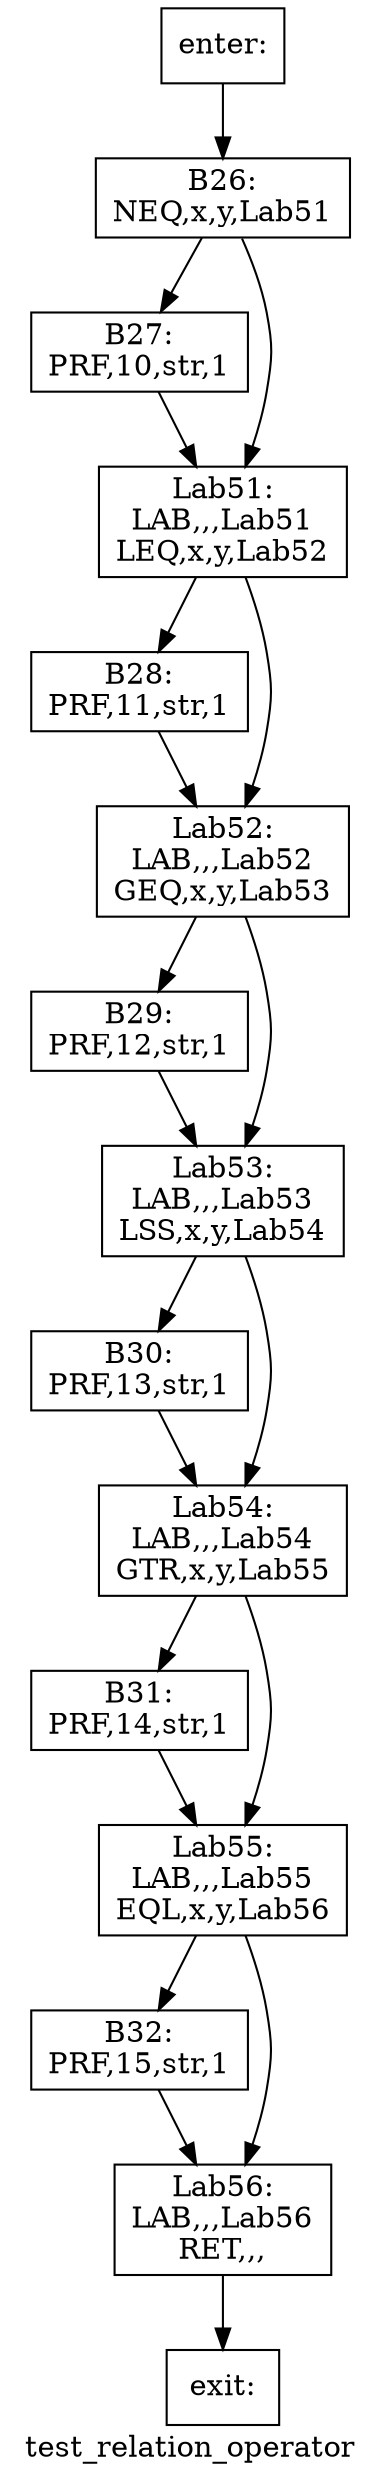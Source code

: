 digraph test_relation_operator{
label =test_relation_operator
B26[label="B26:\nNEQ,x,y,Lab51\n" shape=box]
B27[label="B27:\nPRF,10,str,1\n" shape=box]
B28[label="B28:\nPRF,11,str,1\n" shape=box]
B29[label="B29:\nPRF,12,str,1\n" shape=box]
B30[label="B30:\nPRF,13,str,1\n" shape=box]
B31[label="B31:\nPRF,14,str,1\n" shape=box]
B32[label="B32:\nPRF,15,str,1\n" shape=box]
Lab51[label="Lab51:\nLAB,,,Lab51\nLEQ,x,y,Lab52\n" shape=box]
Lab52[label="Lab52:\nLAB,,,Lab52\nGEQ,x,y,Lab53\n" shape=box]
Lab53[label="Lab53:\nLAB,,,Lab53\nLSS,x,y,Lab54\n" shape=box]
Lab54[label="Lab54:\nLAB,,,Lab54\nGTR,x,y,Lab55\n" shape=box]
Lab55[label="Lab55:\nLAB,,,Lab55\nEQL,x,y,Lab56\n" shape=box]
Lab56[label="Lab56:\nLAB,,,Lab56\nRET,,,\n" shape=box]
enter[label="enter:\n" shape=box]
exit[label="exit:\n" shape=box]
B26->B27
B26->Lab51
B27->Lab51
B28->Lab52
B29->Lab53
B30->Lab54
B31->Lab55
B32->Lab56
Lab51->B28
Lab51->Lab52
Lab52->B29
Lab52->Lab53
Lab53->B30
Lab53->Lab54
Lab54->B31
Lab54->Lab55
Lab55->B32
Lab55->Lab56
Lab56->exit
enter->B26
}
